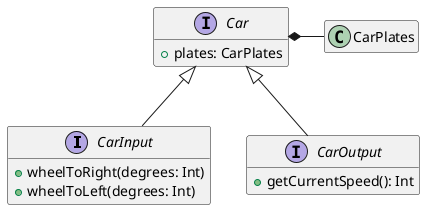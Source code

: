 @startuml
'https://plantuml.com/class-diagram
hide empty members

interface CarInput {
    +wheelToRight(degrees: Int)
    +wheelToLeft(degrees: Int)
}

interface CarOutput {
    +getCurrentSpeed(): Int
}

interface Car {
    +plates: CarPlates
}
CarInput -up-|> Car
CarOutput -up-|> Car

class CarPlates
CarPlates -left-* Car


@enduml